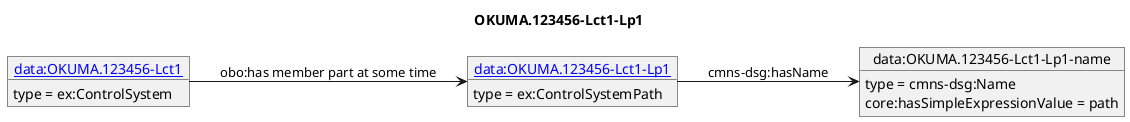 @startuml
skinparam linetype polyline
left to right direction
title OKUMA.123456-Lct1-Lp1
object "[[./OKUMA.123456-Lct1-Lp1.html data:OKUMA.123456-Lct1-Lp1]]" as o1 {
 type = ex:ControlSystemPath
 }
object "data:OKUMA.123456-Lct1-Lp1-name" as o2 {
 type = cmns-dsg:Name
 }
object "[[./OKUMA.123456-Lct1.html data:OKUMA.123456-Lct1]]" as o3 {
 type = ex:ControlSystem
 }
o1 --> o2 : cmns-dsg:hasName
o2 : core:hasSimpleExpressionValue = path
o3 --> o1 : obo:has member part at some time
@enduml
